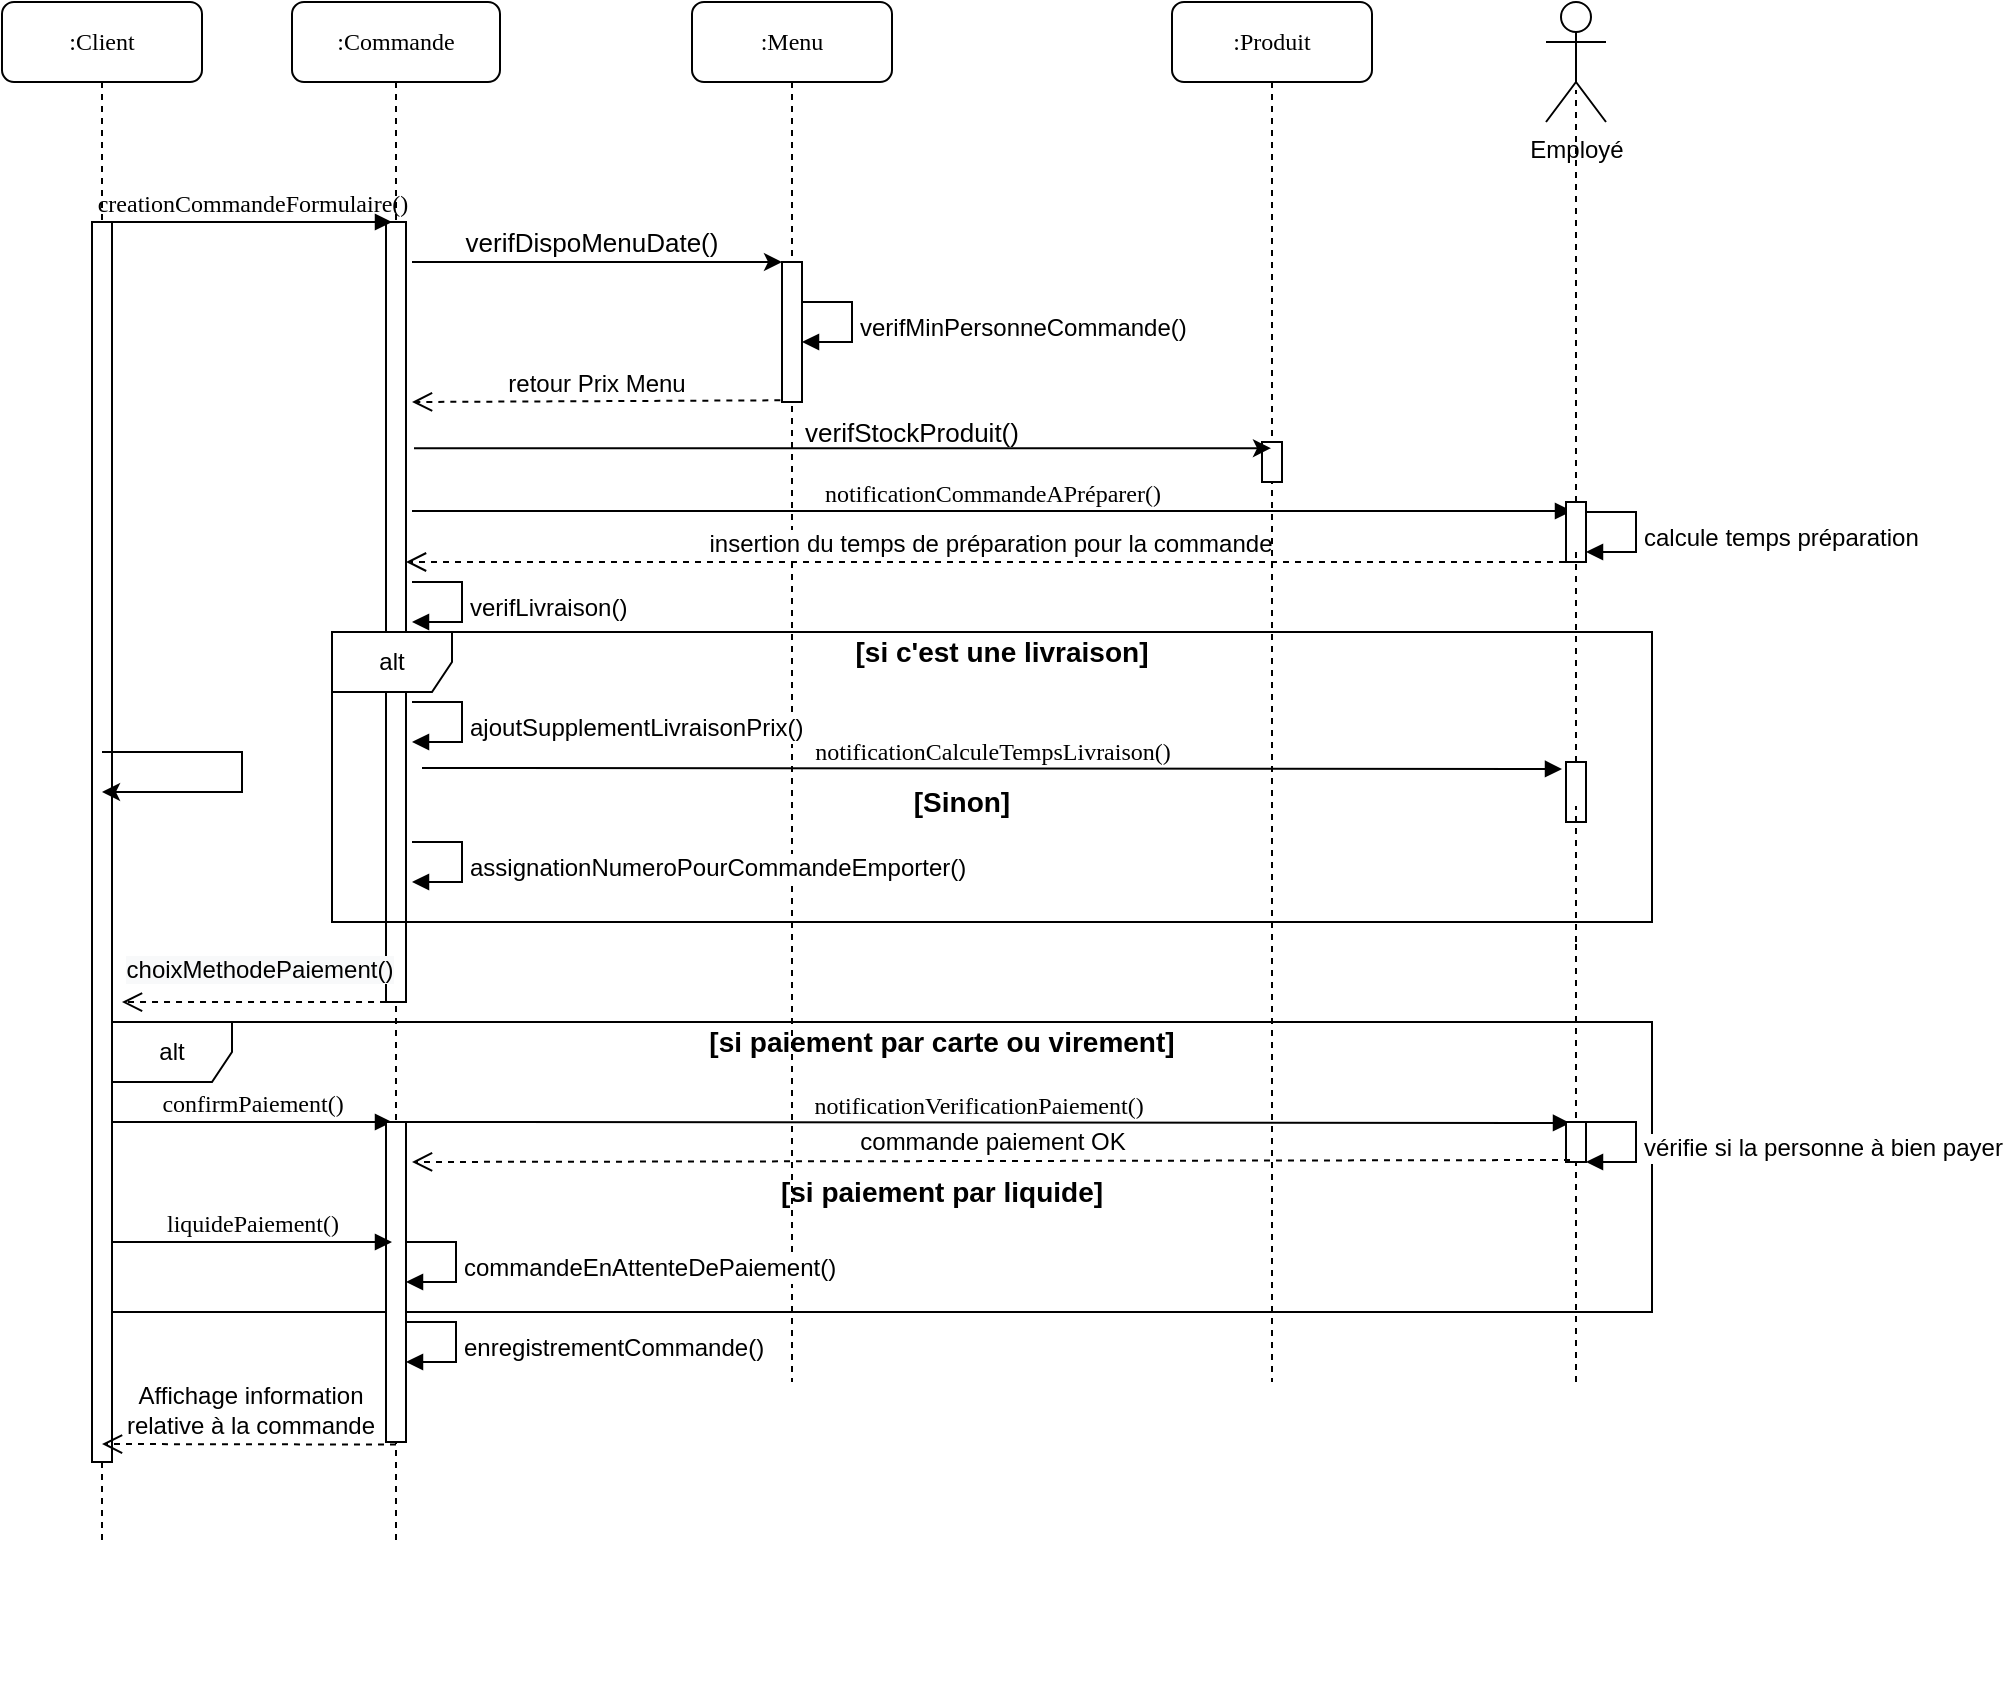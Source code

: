 <mxfile version="14.5.0" type="github">
  <diagram name="Page-1" id="13e1069c-82ec-6db2-03f1-153e76fe0fe0">
    <mxGraphModel dx="1422" dy="762" grid="1" gridSize="10" guides="1" tooltips="1" connect="1" arrows="1" fold="1" page="1" pageScale="1" pageWidth="1169" pageHeight="827" background="#ffffff" math="0" shadow="0">
      <root>
        <mxCell id="0" />
        <mxCell id="1" parent="0" />
        <mxCell id="tNndhrwOQ5jODoIzb9KM-23" value=":Client" style="shape=umlLifeline;perimeter=lifelinePerimeter;whiteSpace=wrap;html=1;container=1;collapsible=0;recursiveResize=0;outlineConnect=0;rounded=1;shadow=0;comic=0;labelBackgroundColor=none;strokeWidth=1;fontFamily=Verdana;fontSize=12;align=center;" parent="1" vertex="1">
          <mxGeometry x="35" y="30" width="100" height="770" as="geometry" />
        </mxCell>
        <mxCell id="tNndhrwOQ5jODoIzb9KM-24" value="" style="html=1;points=[];perimeter=orthogonalPerimeter;" parent="tNndhrwOQ5jODoIzb9KM-23" vertex="1">
          <mxGeometry x="45" y="450" width="10" height="20" as="geometry" />
        </mxCell>
        <mxCell id="tXjSpjRW7CRqGUorNea_-13" value="" style="html=1;points=[];perimeter=orthogonalPerimeter;rounded=0;shadow=0;comic=0;labelBackgroundColor=none;strokeWidth=1;fontFamily=Verdana;fontSize=12;align=center;" parent="tNndhrwOQ5jODoIzb9KM-23" vertex="1">
          <mxGeometry x="45" y="110" width="10" height="620" as="geometry" />
        </mxCell>
        <mxCell id="7baba1c4bc27f4b0-2" value=":Commande" style="shape=umlLifeline;perimeter=lifelinePerimeter;whiteSpace=wrap;html=1;container=1;collapsible=0;recursiveResize=0;outlineConnect=0;rounded=1;shadow=0;comic=0;labelBackgroundColor=none;strokeWidth=1;fontFamily=Verdana;fontSize=12;align=center;" parent="1" vertex="1">
          <mxGeometry x="180" y="30" width="104" height="770" as="geometry" />
        </mxCell>
        <mxCell id="tXjSpjRW7CRqGUorNea_-64" value="" style="html=1;points=[];perimeter=orthogonalPerimeter;rounded=0;shadow=0;comic=0;labelBackgroundColor=none;strokeWidth=1;fontFamily=Verdana;fontSize=12;align=center;" parent="7baba1c4bc27f4b0-2" vertex="1">
          <mxGeometry x="47" y="110" width="10" height="390" as="geometry" />
        </mxCell>
        <mxCell id="7baba1c4bc27f4b0-3" value=":Menu" style="shape=umlLifeline;perimeter=lifelinePerimeter;whiteSpace=wrap;html=1;container=1;collapsible=0;recursiveResize=0;outlineConnect=0;rounded=1;shadow=0;comic=0;labelBackgroundColor=none;strokeWidth=1;fontFamily=Verdana;fontSize=12;align=center;" parent="1" vertex="1">
          <mxGeometry x="380" y="30" width="100" height="690" as="geometry" />
        </mxCell>
        <mxCell id="7baba1c4bc27f4b0-13" value="" style="html=1;points=[];perimeter=orthogonalPerimeter;rounded=0;shadow=0;comic=0;labelBackgroundColor=none;strokeWidth=1;fontFamily=Verdana;fontSize=12;align=center;" parent="7baba1c4bc27f4b0-3" vertex="1">
          <mxGeometry x="45" y="130" width="10" height="70" as="geometry" />
        </mxCell>
        <mxCell id="tXjSpjRW7CRqGUorNea_-69" value="" style="endArrow=classic;html=1;fontSize=13;exitX=1.1;exitY=0;exitDx=0;exitDy=0;exitPerimeter=0;" parent="1" target="7baba1c4bc27f4b0-13" edge="1">
          <mxGeometry width="50" height="50" relative="1" as="geometry">
            <mxPoint x="240" y="160" as="sourcePoint" />
            <mxPoint x="394" y="160" as="targetPoint" />
          </mxGeometry>
        </mxCell>
        <mxCell id="tXjSpjRW7CRqGUorNea_-78" value="verifDispoMenuDate()" style="text;html=1;strokeColor=none;fillColor=none;align=center;verticalAlign=middle;whiteSpace=wrap;rounded=0;fontSize=13;" parent="1" vertex="1">
          <mxGeometry x="310" y="140" width="40" height="20" as="geometry" />
        </mxCell>
        <mxCell id="tXjSpjRW7CRqGUorNea_-83" value="verifMinPersonneCommande()" style="edgeStyle=orthogonalEdgeStyle;html=1;align=left;spacingLeft=2;endArrow=block;rounded=0;entryX=1;entryY=0;fontSize=12;" parent="1" edge="1">
          <mxGeometry x="0.067" relative="1" as="geometry">
            <mxPoint x="435" y="180" as="sourcePoint" />
            <Array as="points">
              <mxPoint x="460" y="180" />
            </Array>
            <mxPoint x="435" y="200" as="targetPoint" />
            <mxPoint as="offset" />
          </mxGeometry>
        </mxCell>
        <mxCell id="tXjSpjRW7CRqGUorNea_-86" value="retour Prix Menu" style="html=1;verticalAlign=bottom;endArrow=open;dashed=1;endSize=8;fontSize=12;exitX=-0.083;exitY=0.988;exitDx=0;exitDy=0;exitPerimeter=0;" parent="1" source="7baba1c4bc27f4b0-13" edge="1">
          <mxGeometry relative="1" as="geometry">
            <mxPoint x="660" y="290" as="sourcePoint" />
            <mxPoint x="240" y="230" as="targetPoint" />
          </mxGeometry>
        </mxCell>
        <mxCell id="tXjSpjRW7CRqGUorNea_-90" value="alt" style="shape=umlFrame;whiteSpace=wrap;html=1;" parent="1" vertex="1">
          <mxGeometry x="200" y="345" width="660" height="145" as="geometry" />
        </mxCell>
        <mxCell id="_CNvDfxLPx1KFOB0ygyv-1" value="&lt;span style=&quot;font-size: 14px&quot;&gt;&lt;b&gt;[si c&#39;est une livraison]&lt;/b&gt;&lt;/span&gt;" style="text;html=1;strokeColor=none;fillColor=none;align=center;verticalAlign=middle;whiteSpace=wrap;rounded=0;" parent="1" vertex="1">
          <mxGeometry x="280" y="345" width="510" height="20" as="geometry" />
        </mxCell>
        <mxCell id="_CNvDfxLPx1KFOB0ygyv-3" value="ajoutSupplementLivraisonPrix()" style="edgeStyle=orthogonalEdgeStyle;html=1;align=left;spacingLeft=2;endArrow=block;rounded=0;entryX=1;entryY=0;fontSize=12;" parent="1" edge="1">
          <mxGeometry x="0.067" relative="1" as="geometry">
            <mxPoint x="240" y="380" as="sourcePoint" />
            <Array as="points">
              <mxPoint x="265" y="380" />
            </Array>
            <mxPoint x="240" y="400" as="targetPoint" />
            <mxPoint as="offset" />
          </mxGeometry>
        </mxCell>
        <mxCell id="_CNvDfxLPx1KFOB0ygyv-4" value="&lt;span style=&quot;font-size: 14px&quot;&gt;&lt;b&gt;[Sinon]&lt;/b&gt;&lt;/span&gt;" style="text;html=1;strokeColor=none;fillColor=none;align=center;verticalAlign=middle;whiteSpace=wrap;rounded=0;" parent="1" vertex="1">
          <mxGeometry x="300" y="420" width="430" height="20" as="geometry" />
        </mxCell>
        <mxCell id="_CNvDfxLPx1KFOB0ygyv-9" value="verifLivraison()" style="edgeStyle=orthogonalEdgeStyle;html=1;align=left;spacingLeft=2;endArrow=block;rounded=0;entryX=1;entryY=0;fontSize=12;" parent="1" edge="1">
          <mxGeometry x="0.067" relative="1" as="geometry">
            <mxPoint x="240" y="320" as="sourcePoint" />
            <Array as="points">
              <mxPoint x="265" y="320" />
            </Array>
            <mxPoint x="240" y="340" as="targetPoint" />
            <mxPoint as="offset" />
          </mxGeometry>
        </mxCell>
        <mxCell id="_CNvDfxLPx1KFOB0ygyv-17" value="Employé" style="shape=umlActor;verticalLabelPosition=bottom;verticalAlign=top;html=1;" parent="1" vertex="1">
          <mxGeometry x="807" y="30" width="30" height="60" as="geometry" />
        </mxCell>
        <mxCell id="_CNvDfxLPx1KFOB0ygyv-18" value="" style="endArrow=none;dashed=1;html=1;entryX=0.5;entryY=0.733;entryDx=0;entryDy=0;entryPerimeter=0;" parent="1" source="_CNvDfxLPx1KFOB0ygyv-42" target="_CNvDfxLPx1KFOB0ygyv-17" edge="1">
          <mxGeometry width="50" height="50" relative="1" as="geometry">
            <mxPoint x="822" y="720" as="sourcePoint" />
            <mxPoint x="760" y="320" as="targetPoint" />
          </mxGeometry>
        </mxCell>
        <mxCell id="_CNvDfxLPx1KFOB0ygyv-21" value="" style="endArrow=none;dashed=1;html=1;" parent="1" edge="1">
          <mxGeometry width="50" height="50" relative="1" as="geometry">
            <mxPoint x="822" y="720" as="sourcePoint" />
            <mxPoint x="822" y="500" as="targetPoint" />
            <Array as="points" />
          </mxGeometry>
        </mxCell>
        <mxCell id="_CNvDfxLPx1KFOB0ygyv-33" value="calcule temps préparation" style="edgeStyle=orthogonalEdgeStyle;html=1;align=left;spacingLeft=2;endArrow=block;rounded=0;entryX=1;entryY=0;fontSize=12;" parent="1" edge="1">
          <mxGeometry x="0.067" relative="1" as="geometry">
            <mxPoint x="827" y="285" as="sourcePoint" />
            <Array as="points">
              <mxPoint x="852" y="285" />
            </Array>
            <mxPoint x="827" y="305" as="targetPoint" />
            <mxPoint as="offset" />
          </mxGeometry>
        </mxCell>
        <mxCell id="_CNvDfxLPx1KFOB0ygyv-37" value="assignationNumeroPourCommandeEmporter()" style="edgeStyle=orthogonalEdgeStyle;html=1;align=left;spacingLeft=2;endArrow=block;rounded=0;entryX=1;entryY=0;fontSize=12;" parent="1" edge="1">
          <mxGeometry x="0.067" relative="1" as="geometry">
            <mxPoint x="240" y="450" as="sourcePoint" />
            <Array as="points">
              <mxPoint x="265" y="450" />
              <mxPoint x="265" y="470" />
            </Array>
            <mxPoint x="240" y="470" as="targetPoint" />
            <mxPoint as="offset" />
          </mxGeometry>
        </mxCell>
        <mxCell id="_CNvDfxLPx1KFOB0ygyv-39" value="notificationCommandeAPréparer()" style="html=1;verticalAlign=bottom;endArrow=block;labelBackgroundColor=none;fontFamily=Verdana;fontSize=12;edgeStyle=elbowEdgeStyle;elbow=vertical;" parent="1" edge="1">
          <mxGeometry relative="1" as="geometry">
            <mxPoint x="240" y="284.5" as="sourcePoint" />
            <mxPoint x="820" y="284.5" as="targetPoint" />
          </mxGeometry>
        </mxCell>
        <mxCell id="_CNvDfxLPx1KFOB0ygyv-41" value="insertion du temps de préparation pour la commande" style="html=1;verticalAlign=bottom;endArrow=open;dashed=1;endSize=8;fontSize=12;exitX=-0.083;exitY=0.988;exitDx=0;exitDy=0;exitPerimeter=0;" parent="1" edge="1">
          <mxGeometry relative="1" as="geometry">
            <mxPoint x="822.5" y="310" as="sourcePoint" />
            <mxPoint x="237" y="310" as="targetPoint" />
          </mxGeometry>
        </mxCell>
        <mxCell id="_CNvDfxLPx1KFOB0ygyv-42" value="" style="html=1;points=[];perimeter=orthogonalPerimeter;rounded=0;shadow=0;comic=0;labelBackgroundColor=none;strokeWidth=1;fontFamily=Verdana;fontSize=12;align=center;" parent="1" vertex="1">
          <mxGeometry x="817" y="280" width="10" height="30" as="geometry" />
        </mxCell>
        <mxCell id="_CNvDfxLPx1KFOB0ygyv-43" value="" style="endArrow=none;dashed=1;html=1;entryX=0.5;entryY=0.733;entryDx=0;entryDy=0;entryPerimeter=0;" parent="1" source="VrCrZL_jjA6jjHdc8OWU-18" target="_CNvDfxLPx1KFOB0ygyv-42" edge="1">
          <mxGeometry width="50" height="50" relative="1" as="geometry">
            <mxPoint x="822" y="500" as="sourcePoint" />
            <mxPoint x="822" y="73.98" as="targetPoint" />
          </mxGeometry>
        </mxCell>
        <mxCell id="tNndhrwOQ5jODoIzb9KM-13" value="" style="endArrow=none;dashed=1;html=1;" parent="1" edge="1">
          <mxGeometry width="50" height="50" relative="1" as="geometry">
            <mxPoint x="90" y="870" as="sourcePoint" />
            <mxPoint x="90" y="870" as="targetPoint" />
          </mxGeometry>
        </mxCell>
        <mxCell id="tNndhrwOQ5jODoIzb9KM-19" value="" style="html=1;verticalAlign=bottom;endArrow=open;dashed=1;endSize=8;fontSize=12;entryX=0.007;entryY=0.638;entryDx=0;entryDy=0;entryPerimeter=0;" parent="1" edge="1">
          <mxGeometry relative="1" as="geometry">
            <mxPoint x="233.01" y="530" as="sourcePoint" />
            <mxPoint x="94.99" y="530.04" as="targetPoint" />
          </mxGeometry>
        </mxCell>
        <mxCell id="tNndhrwOQ5jODoIzb9KM-48" value="&lt;span style=&quot;color: rgb(0 , 0 , 0) ; font-family: &amp;#34;helvetica&amp;#34; ; font-size: 12px ; font-style: normal ; font-weight: 400 ; letter-spacing: normal ; text-indent: 0px ; text-transform: none ; word-spacing: 0px ; background-color: rgb(248 , 249 , 250) ; display: inline ; float: none&quot;&gt;choixMethodePaiement()&lt;/span&gt;" style="text;whiteSpace=wrap;html=1;align=center;" parent="1" vertex="1">
          <mxGeometry x="44" y="500" width="240" height="20" as="geometry" />
        </mxCell>
        <mxCell id="tXjSpjRW7CRqGUorNea_-12" value="creationCommandeFormulaire()" style="html=1;verticalAlign=bottom;endArrow=block;labelBackgroundColor=none;fontFamily=Verdana;fontSize=12;edgeStyle=elbowEdgeStyle;elbow=vertical;" parent="1" edge="1">
          <mxGeometry relative="1" as="geometry">
            <mxPoint x="90" y="140" as="sourcePoint" />
            <mxPoint x="230" y="140" as="targetPoint" />
          </mxGeometry>
        </mxCell>
        <mxCell id="VrCrZL_jjA6jjHdc8OWU-1" value="notificationCalculeTempsLivraison()" style="html=1;verticalAlign=bottom;endArrow=block;labelBackgroundColor=none;fontFamily=Verdana;fontSize=12;edgeStyle=elbowEdgeStyle;elbow=vertical;entryX=-0.2;entryY=0.133;entryDx=0;entryDy=0;entryPerimeter=0;" edge="1" parent="1" target="VrCrZL_jjA6jjHdc8OWU-18">
          <mxGeometry relative="1" as="geometry">
            <mxPoint x="245" y="413" as="sourcePoint" />
            <mxPoint x="825" y="413" as="targetPoint" />
          </mxGeometry>
        </mxCell>
        <mxCell id="VrCrZL_jjA6jjHdc8OWU-2" value="alt" style="shape=umlFrame;whiteSpace=wrap;html=1;" vertex="1" parent="1">
          <mxGeometry x="90" y="540" width="770" height="145" as="geometry" />
        </mxCell>
        <mxCell id="VrCrZL_jjA6jjHdc8OWU-4" value="&lt;span style=&quot;font-size: 14px&quot;&gt;&lt;b&gt;[si paiement par carte ou virement]&lt;/b&gt;&lt;/span&gt;" style="text;html=1;strokeColor=none;fillColor=none;align=center;verticalAlign=middle;whiteSpace=wrap;rounded=0;" vertex="1" parent="1">
          <mxGeometry x="250" y="540" width="510" height="20" as="geometry" />
        </mxCell>
        <mxCell id="VrCrZL_jjA6jjHdc8OWU-5" value="&lt;span style=&quot;font-size: 14px&quot;&gt;&lt;b&gt;[si paiement par liquide]&lt;/b&gt;&lt;/span&gt;" style="text;html=1;strokeColor=none;fillColor=none;align=center;verticalAlign=middle;whiteSpace=wrap;rounded=0;" vertex="1" parent="1">
          <mxGeometry x="250" y="615" width="510" height="20" as="geometry" />
        </mxCell>
        <mxCell id="VrCrZL_jjA6jjHdc8OWU-6" value="confirmPaiement()" style="html=1;verticalAlign=bottom;endArrow=block;labelBackgroundColor=none;fontFamily=Verdana;fontSize=12;edgeStyle=elbowEdgeStyle;elbow=vertical;" edge="1" parent="1">
          <mxGeometry relative="1" as="geometry">
            <mxPoint x="90" y="590" as="sourcePoint" />
            <mxPoint x="230" y="590" as="targetPoint" />
          </mxGeometry>
        </mxCell>
        <mxCell id="VrCrZL_jjA6jjHdc8OWU-7" value="" style="html=1;points=[];perimeter=orthogonalPerimeter;rounded=0;shadow=0;comic=0;labelBackgroundColor=none;strokeWidth=1;fontFamily=Verdana;fontSize=12;align=center;" vertex="1" parent="1">
          <mxGeometry x="227" y="590" width="10" height="160" as="geometry" />
        </mxCell>
        <mxCell id="VrCrZL_jjA6jjHdc8OWU-8" style="edgeStyle=orthogonalEdgeStyle;rounded=0;orthogonalLoop=1;jettySize=auto;html=1;" edge="1" parent="1" source="tNndhrwOQ5jODoIzb9KM-23" target="tNndhrwOQ5jODoIzb9KM-23">
          <mxGeometry relative="1" as="geometry" />
        </mxCell>
        <mxCell id="VrCrZL_jjA6jjHdc8OWU-9" value="Affichage information&lt;br&gt;relative à la commande" style="html=1;verticalAlign=bottom;endArrow=open;dashed=1;endSize=8;fontSize=12;exitX=0.5;exitY=1.008;exitDx=0;exitDy=0;exitPerimeter=0;" edge="1" parent="1" source="VrCrZL_jjA6jjHdc8OWU-7">
          <mxGeometry relative="1" as="geometry">
            <mxPoint x="220" y="720" as="sourcePoint" />
            <mxPoint x="85" y="751" as="targetPoint" />
          </mxGeometry>
        </mxCell>
        <mxCell id="VrCrZL_jjA6jjHdc8OWU-11" value="commandeEnAttenteDePaiement()" style="edgeStyle=orthogonalEdgeStyle;html=1;align=left;spacingLeft=2;endArrow=block;rounded=0;entryX=1;entryY=0;fontSize=12;" edge="1" parent="1">
          <mxGeometry x="0.067" relative="1" as="geometry">
            <mxPoint x="237" y="650" as="sourcePoint" />
            <Array as="points">
              <mxPoint x="262" y="650" />
            </Array>
            <mxPoint x="237" y="670" as="targetPoint" />
            <mxPoint as="offset" />
          </mxGeometry>
        </mxCell>
        <mxCell id="VrCrZL_jjA6jjHdc8OWU-12" value="liquidePaiement()" style="html=1;verticalAlign=bottom;endArrow=block;labelBackgroundColor=none;fontFamily=Verdana;fontSize=12;edgeStyle=elbowEdgeStyle;elbow=vertical;" edge="1" parent="1">
          <mxGeometry relative="1" as="geometry">
            <mxPoint x="90" y="650" as="sourcePoint" />
            <mxPoint x="230" y="650" as="targetPoint" />
          </mxGeometry>
        </mxCell>
        <mxCell id="VrCrZL_jjA6jjHdc8OWU-13" value="notificationVerificationPaiement()" style="html=1;verticalAlign=bottom;endArrow=block;labelBackgroundColor=none;fontFamily=Verdana;fontSize=12;edgeStyle=elbowEdgeStyle;elbow=vertical;entryX=0.2;entryY=0.033;entryDx=0;entryDy=0;entryPerimeter=0;" edge="1" parent="1" target="VrCrZL_jjA6jjHdc8OWU-15">
          <mxGeometry relative="1" as="geometry">
            <mxPoint x="227" y="590" as="sourcePoint" />
            <mxPoint x="367" y="590" as="targetPoint" />
          </mxGeometry>
        </mxCell>
        <mxCell id="VrCrZL_jjA6jjHdc8OWU-15" value="" style="html=1;points=[];perimeter=orthogonalPerimeter;rounded=0;shadow=0;comic=0;labelBackgroundColor=none;strokeWidth=1;fontFamily=Verdana;fontSize=12;align=center;" vertex="1" parent="1">
          <mxGeometry x="817" y="590" width="10" height="20" as="geometry" />
        </mxCell>
        <mxCell id="VrCrZL_jjA6jjHdc8OWU-16" value="vérifie si la personne à bien payer" style="edgeStyle=orthogonalEdgeStyle;html=1;align=left;spacingLeft=2;endArrow=block;rounded=0;entryX=1;entryY=0;fontSize=12;" edge="1" parent="1">
          <mxGeometry x="0.067" relative="1" as="geometry">
            <mxPoint x="827" y="590" as="sourcePoint" />
            <Array as="points">
              <mxPoint x="852" y="590" />
            </Array>
            <mxPoint x="827" y="610" as="targetPoint" />
            <mxPoint as="offset" />
          </mxGeometry>
        </mxCell>
        <mxCell id="VrCrZL_jjA6jjHdc8OWU-17" value="commande paiement OK" style="html=1;verticalAlign=bottom;endArrow=open;dashed=1;endSize=8;fontSize=12;exitX=0.2;exitY=0.95;exitDx=0;exitDy=0;exitPerimeter=0;" edge="1" parent="1" source="VrCrZL_jjA6jjHdc8OWU-15">
          <mxGeometry relative="1" as="geometry">
            <mxPoint x="807" y="610" as="sourcePoint" />
            <mxPoint x="240" y="610" as="targetPoint" />
          </mxGeometry>
        </mxCell>
        <mxCell id="VrCrZL_jjA6jjHdc8OWU-18" value="" style="html=1;points=[];perimeter=orthogonalPerimeter;rounded=0;shadow=0;comic=0;labelBackgroundColor=none;strokeWidth=1;fontFamily=Verdana;fontSize=12;align=center;" vertex="1" parent="1">
          <mxGeometry x="817" y="410" width="10" height="30" as="geometry" />
        </mxCell>
        <mxCell id="VrCrZL_jjA6jjHdc8OWU-19" value="" style="endArrow=none;dashed=1;html=1;entryX=0.5;entryY=0.733;entryDx=0;entryDy=0;entryPerimeter=0;" edge="1" parent="1" target="VrCrZL_jjA6jjHdc8OWU-18">
          <mxGeometry width="50" height="50" relative="1" as="geometry">
            <mxPoint x="822" y="500" as="sourcePoint" />
            <mxPoint x="822" y="291.99" as="targetPoint" />
          </mxGeometry>
        </mxCell>
        <mxCell id="VrCrZL_jjA6jjHdc8OWU-21" value="enregistrementCommande()" style="edgeStyle=orthogonalEdgeStyle;html=1;align=left;spacingLeft=2;endArrow=block;rounded=0;entryX=1;entryY=0;fontSize=12;" edge="1" parent="1">
          <mxGeometry x="0.067" relative="1" as="geometry">
            <mxPoint x="237" y="690" as="sourcePoint" />
            <Array as="points">
              <mxPoint x="262" y="690" />
            </Array>
            <mxPoint x="237" y="710" as="targetPoint" />
            <mxPoint as="offset" />
          </mxGeometry>
        </mxCell>
        <mxCell id="VrCrZL_jjA6jjHdc8OWU-22" value=":Produit" style="shape=umlLifeline;perimeter=lifelinePerimeter;whiteSpace=wrap;html=1;container=1;collapsible=0;recursiveResize=0;outlineConnect=0;rounded=1;shadow=0;comic=0;labelBackgroundColor=none;strokeWidth=1;fontFamily=Verdana;fontSize=12;align=center;" vertex="1" parent="1">
          <mxGeometry x="620" y="30" width="100" height="690" as="geometry" />
        </mxCell>
        <mxCell id="VrCrZL_jjA6jjHdc8OWU-23" value="" style="html=1;points=[];perimeter=orthogonalPerimeter;rounded=0;shadow=0;comic=0;labelBackgroundColor=none;strokeWidth=1;fontFamily=Verdana;fontSize=12;align=center;" vertex="1" parent="VrCrZL_jjA6jjHdc8OWU-22">
          <mxGeometry x="45" y="220" width="10" height="20" as="geometry" />
        </mxCell>
        <mxCell id="VrCrZL_jjA6jjHdc8OWU-24" value="" style="endArrow=classic;html=1;fontSize=13;exitX=1.4;exitY=0.29;exitDx=0;exitDy=0;exitPerimeter=0;" edge="1" parent="1" source="tXjSpjRW7CRqGUorNea_-64" target="VrCrZL_jjA6jjHdc8OWU-22">
          <mxGeometry width="50" height="50" relative="1" as="geometry">
            <mxPoint x="430" y="220" as="sourcePoint" />
            <mxPoint x="615" y="220" as="targetPoint" />
          </mxGeometry>
        </mxCell>
        <mxCell id="VrCrZL_jjA6jjHdc8OWU-28" value="verifStockProduit()" style="text;html=1;strokeColor=none;fillColor=none;align=center;verticalAlign=middle;whiteSpace=wrap;rounded=0;fontSize=13;" vertex="1" parent="1">
          <mxGeometry x="470" y="240" width="40" height="10" as="geometry" />
        </mxCell>
      </root>
    </mxGraphModel>
  </diagram>
</mxfile>
